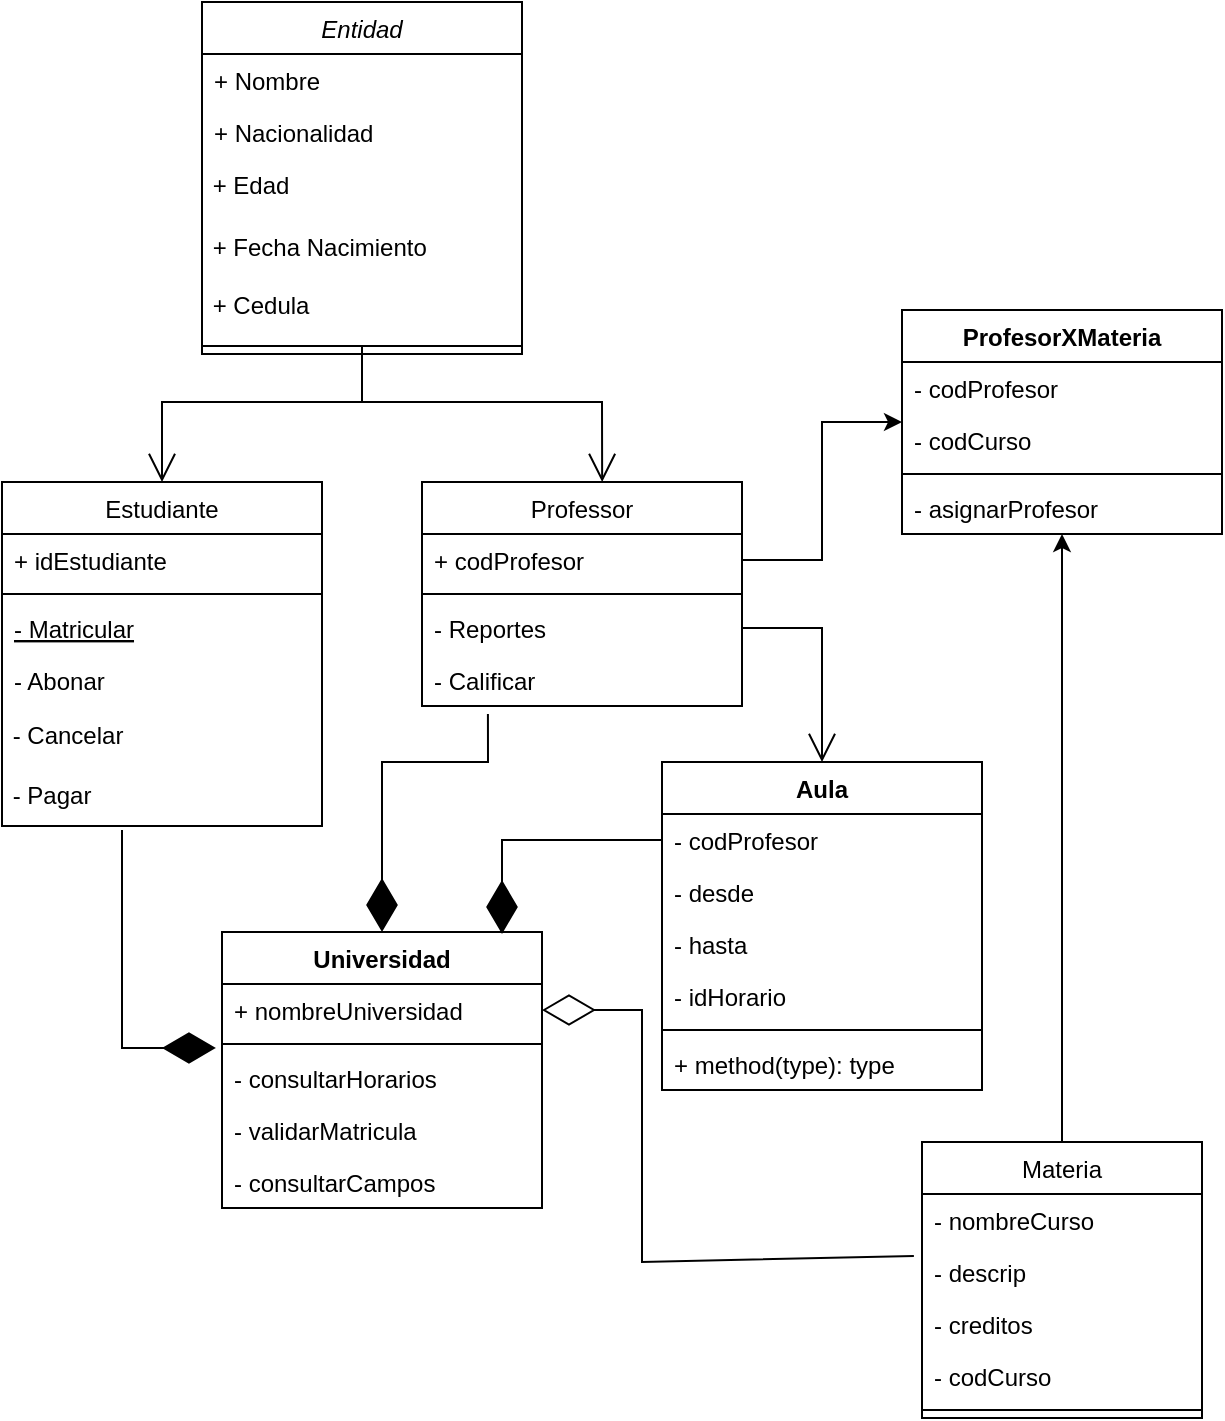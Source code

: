 <mxfile version="15.7.0" type="github">
  <diagram id="C5RBs43oDa-KdzZeNtuy" name="Page-1">
    <mxGraphModel dx="1381" dy="756" grid="1" gridSize="10" guides="1" tooltips="1" connect="1" arrows="1" fold="1" page="1" pageScale="1" pageWidth="827" pageHeight="1169" math="0" shadow="0">
      <root>
        <mxCell id="WIyWlLk6GJQsqaUBKTNV-0" />
        <mxCell id="WIyWlLk6GJQsqaUBKTNV-1" parent="WIyWlLk6GJQsqaUBKTNV-0" />
        <mxCell id="zkfFHV4jXpPFQw0GAbJ--0" value="Entidad" style="swimlane;fontStyle=2;align=center;verticalAlign=top;childLayout=stackLayout;horizontal=1;startSize=26;horizontalStack=0;resizeParent=1;resizeLast=0;collapsible=1;marginBottom=0;rounded=0;shadow=0;strokeWidth=1;" parent="WIyWlLk6GJQsqaUBKTNV-1" vertex="1">
          <mxGeometry x="220" y="120" width="160" height="176" as="geometry">
            <mxRectangle x="230" y="140" width="160" height="26" as="alternateBounds" />
          </mxGeometry>
        </mxCell>
        <mxCell id="zkfFHV4jXpPFQw0GAbJ--1" value="+ Nombre  " style="text;align=left;verticalAlign=top;spacingLeft=4;spacingRight=4;overflow=hidden;rotatable=0;points=[[0,0.5],[1,0.5]];portConstraint=eastwest;" parent="zkfFHV4jXpPFQw0GAbJ--0" vertex="1">
          <mxGeometry y="26" width="160" height="26" as="geometry" />
        </mxCell>
        <mxCell id="zkfFHV4jXpPFQw0GAbJ--3" value="+ Nacionalidad" style="text;align=left;verticalAlign=top;spacingLeft=4;spacingRight=4;overflow=hidden;rotatable=0;points=[[0,0.5],[1,0.5]];portConstraint=eastwest;rounded=0;shadow=0;html=0;" parent="zkfFHV4jXpPFQw0GAbJ--0" vertex="1">
          <mxGeometry y="52" width="160" height="26" as="geometry" />
        </mxCell>
        <mxCell id="eRwUuD7rzPjld0i8RyvI-2" value="&amp;nbsp;+ Edad" style="text;html=1;strokeColor=none;fillColor=none;align=left;verticalAlign=top;whiteSpace=wrap;rounded=0;" parent="zkfFHV4jXpPFQw0GAbJ--0" vertex="1">
          <mxGeometry y="78" width="160" height="30" as="geometry" />
        </mxCell>
        <mxCell id="eRwUuD7rzPjld0i8RyvI-3" value="&amp;nbsp;+ Fecha Nacimiento" style="text;html=1;strokeColor=none;fillColor=none;align=left;verticalAlign=middle;whiteSpace=wrap;rounded=0;" parent="zkfFHV4jXpPFQw0GAbJ--0" vertex="1">
          <mxGeometry y="108" width="160" height="30" as="geometry" />
        </mxCell>
        <mxCell id="eRwUuD7rzPjld0i8RyvI-1" value="&amp;nbsp;+ Cedula" style="text;html=1;strokeColor=none;fillColor=none;align=left;verticalAlign=top;whiteSpace=wrap;rounded=0;" parent="zkfFHV4jXpPFQw0GAbJ--0" vertex="1">
          <mxGeometry y="138" width="160" height="30" as="geometry" />
        </mxCell>
        <mxCell id="zkfFHV4jXpPFQw0GAbJ--4" value="" style="line;html=1;strokeWidth=1;align=left;verticalAlign=middle;spacingTop=-1;spacingLeft=3;spacingRight=3;rotatable=0;labelPosition=right;points=[];portConstraint=eastwest;" parent="zkfFHV4jXpPFQw0GAbJ--0" vertex="1">
          <mxGeometry y="168" width="160" height="8" as="geometry" />
        </mxCell>
        <mxCell id="zkfFHV4jXpPFQw0GAbJ--6" value="Estudiante" style="swimlane;fontStyle=0;align=center;verticalAlign=top;childLayout=stackLayout;horizontal=1;startSize=26;horizontalStack=0;resizeParent=1;resizeLast=0;collapsible=1;marginBottom=0;rounded=0;shadow=0;strokeWidth=1;" parent="WIyWlLk6GJQsqaUBKTNV-1" vertex="1">
          <mxGeometry x="120" y="360" width="160" height="172" as="geometry">
            <mxRectangle x="130" y="380" width="160" height="26" as="alternateBounds" />
          </mxGeometry>
        </mxCell>
        <mxCell id="zkfFHV4jXpPFQw0GAbJ--7" value="+ idEstudiante" style="text;align=left;verticalAlign=top;spacingLeft=4;spacingRight=4;overflow=hidden;rotatable=0;points=[[0,0.5],[1,0.5]];portConstraint=eastwest;" parent="zkfFHV4jXpPFQw0GAbJ--6" vertex="1">
          <mxGeometry y="26" width="160" height="26" as="geometry" />
        </mxCell>
        <mxCell id="zkfFHV4jXpPFQw0GAbJ--9" value="" style="line;html=1;strokeWidth=1;align=left;verticalAlign=middle;spacingTop=-1;spacingLeft=3;spacingRight=3;rotatable=0;labelPosition=right;points=[];portConstraint=eastwest;" parent="zkfFHV4jXpPFQw0GAbJ--6" vertex="1">
          <mxGeometry y="52" width="160" height="8" as="geometry" />
        </mxCell>
        <mxCell id="zkfFHV4jXpPFQw0GAbJ--10" value="- Matricular" style="text;align=left;verticalAlign=top;spacingLeft=4;spacingRight=4;overflow=hidden;rotatable=0;points=[[0,0.5],[1,0.5]];portConstraint=eastwest;fontStyle=4" parent="zkfFHV4jXpPFQw0GAbJ--6" vertex="1">
          <mxGeometry y="60" width="160" height="26" as="geometry" />
        </mxCell>
        <mxCell id="zkfFHV4jXpPFQw0GAbJ--11" value="- Abonar" style="text;align=left;verticalAlign=top;spacingLeft=4;spacingRight=4;overflow=hidden;rotatable=0;points=[[0,0.5],[1,0.5]];portConstraint=eastwest;" parent="zkfFHV4jXpPFQw0GAbJ--6" vertex="1">
          <mxGeometry y="86" width="160" height="26" as="geometry" />
        </mxCell>
        <mxCell id="G0bFc-racWkkxf9n1vur-0" value="&amp;nbsp;- Cancelar" style="text;html=1;strokeColor=none;fillColor=none;align=left;verticalAlign=middle;whiteSpace=wrap;rounded=0;" parent="zkfFHV4jXpPFQw0GAbJ--6" vertex="1">
          <mxGeometry y="112" width="160" height="30" as="geometry" />
        </mxCell>
        <mxCell id="eRwUuD7rzPjld0i8RyvI-4" value="&amp;nbsp;- Pagar" style="text;html=1;strokeColor=none;fillColor=none;align=left;verticalAlign=middle;whiteSpace=wrap;rounded=0;" parent="zkfFHV4jXpPFQw0GAbJ--6" vertex="1">
          <mxGeometry y="142" width="160" height="30" as="geometry" />
        </mxCell>
        <mxCell id="zkfFHV4jXpPFQw0GAbJ--13" value="Professor" style="swimlane;fontStyle=0;align=center;verticalAlign=top;childLayout=stackLayout;horizontal=1;startSize=26;horizontalStack=0;resizeParent=1;resizeLast=0;collapsible=1;marginBottom=0;rounded=0;shadow=0;strokeWidth=1;" parent="WIyWlLk6GJQsqaUBKTNV-1" vertex="1">
          <mxGeometry x="330" y="360" width="160" height="112" as="geometry">
            <mxRectangle x="340" y="380" width="170" height="26" as="alternateBounds" />
          </mxGeometry>
        </mxCell>
        <mxCell id="zkfFHV4jXpPFQw0GAbJ--14" value="+ codProfesor" style="text;align=left;verticalAlign=top;spacingLeft=4;spacingRight=4;overflow=hidden;rotatable=0;points=[[0,0.5],[1,0.5]];portConstraint=eastwest;" parent="zkfFHV4jXpPFQw0GAbJ--13" vertex="1">
          <mxGeometry y="26" width="160" height="26" as="geometry" />
        </mxCell>
        <mxCell id="zkfFHV4jXpPFQw0GAbJ--15" value="" style="line;html=1;strokeWidth=1;align=left;verticalAlign=middle;spacingTop=-1;spacingLeft=3;spacingRight=3;rotatable=0;labelPosition=right;points=[];portConstraint=eastwest;" parent="zkfFHV4jXpPFQw0GAbJ--13" vertex="1">
          <mxGeometry y="52" width="160" height="8" as="geometry" />
        </mxCell>
        <mxCell id="ypUurIb-0ZCo6hldZdGs-1" value="- Reportes" style="text;strokeColor=none;fillColor=none;align=left;verticalAlign=top;spacingLeft=4;spacingRight=4;overflow=hidden;rotatable=0;points=[[0,0.5],[1,0.5]];portConstraint=eastwest;" parent="zkfFHV4jXpPFQw0GAbJ--13" vertex="1">
          <mxGeometry y="60" width="160" height="26" as="geometry" />
        </mxCell>
        <mxCell id="G0bFc-racWkkxf9n1vur-22" value="- Calificar" style="text;strokeColor=none;fillColor=none;align=left;verticalAlign=top;spacingLeft=4;spacingRight=4;overflow=hidden;rotatable=0;points=[[0,0.5],[1,0.5]];portConstraint=eastwest;" parent="zkfFHV4jXpPFQw0GAbJ--13" vertex="1">
          <mxGeometry y="86" width="160" height="26" as="geometry" />
        </mxCell>
        <mxCell id="G0bFc-racWkkxf9n1vur-12" value="Universidad" style="swimlane;fontStyle=1;align=center;verticalAlign=top;childLayout=stackLayout;horizontal=1;startSize=26;horizontalStack=0;resizeParent=1;resizeParentMax=0;resizeLast=0;collapsible=1;marginBottom=0;" parent="WIyWlLk6GJQsqaUBKTNV-1" vertex="1">
          <mxGeometry x="230" y="585" width="160" height="138" as="geometry" />
        </mxCell>
        <mxCell id="G0bFc-racWkkxf9n1vur-13" value="+ nombreUniversidad" style="text;strokeColor=none;fillColor=none;align=left;verticalAlign=top;spacingLeft=4;spacingRight=4;overflow=hidden;rotatable=0;points=[[0,0.5],[1,0.5]];portConstraint=eastwest;" parent="G0bFc-racWkkxf9n1vur-12" vertex="1">
          <mxGeometry y="26" width="160" height="26" as="geometry" />
        </mxCell>
        <mxCell id="G0bFc-racWkkxf9n1vur-14" value="" style="line;strokeWidth=1;fillColor=none;align=left;verticalAlign=middle;spacingTop=-1;spacingLeft=3;spacingRight=3;rotatable=0;labelPosition=right;points=[];portConstraint=eastwest;" parent="G0bFc-racWkkxf9n1vur-12" vertex="1">
          <mxGeometry y="52" width="160" height="8" as="geometry" />
        </mxCell>
        <mxCell id="ypUurIb-0ZCo6hldZdGs-0" value="- consultarHorarios" style="text;strokeColor=none;fillColor=none;align=left;verticalAlign=top;spacingLeft=4;spacingRight=4;overflow=hidden;rotatable=0;points=[[0,0.5],[1,0.5]];portConstraint=eastwest;" parent="G0bFc-racWkkxf9n1vur-12" vertex="1">
          <mxGeometry y="60" width="160" height="26" as="geometry" />
        </mxCell>
        <mxCell id="G0bFc-racWkkxf9n1vur-15" value="- validarMatricula" style="text;strokeColor=none;fillColor=none;align=left;verticalAlign=top;spacingLeft=4;spacingRight=4;overflow=hidden;rotatable=0;points=[[0,0.5],[1,0.5]];portConstraint=eastwest;" parent="G0bFc-racWkkxf9n1vur-12" vertex="1">
          <mxGeometry y="86" width="160" height="26" as="geometry" />
        </mxCell>
        <mxCell id="aDgW9SYRbh6SG3bScVoi-3" value="- consultarCampos" style="text;strokeColor=none;fillColor=none;align=left;verticalAlign=top;spacingLeft=4;spacingRight=4;overflow=hidden;rotatable=0;points=[[0,0.5],[1,0.5]];portConstraint=eastwest;" parent="G0bFc-racWkkxf9n1vur-12" vertex="1">
          <mxGeometry y="112" width="160" height="26" as="geometry" />
        </mxCell>
        <mxCell id="G0bFc-racWkkxf9n1vur-30" value="Materia" style="swimlane;fontStyle=0;childLayout=stackLayout;horizontal=1;startSize=26;fillColor=none;horizontalStack=0;resizeParent=1;resizeParentMax=0;resizeLast=0;collapsible=1;marginBottom=0;align=center;" parent="WIyWlLk6GJQsqaUBKTNV-1" vertex="1">
          <mxGeometry x="580" y="690" width="140" height="138" as="geometry" />
        </mxCell>
        <mxCell id="G0bFc-racWkkxf9n1vur-31" value="- nombreCurso" style="text;strokeColor=none;fillColor=none;align=left;verticalAlign=top;spacingLeft=4;spacingRight=4;overflow=hidden;rotatable=0;points=[[0,0.5],[1,0.5]];portConstraint=eastwest;" parent="G0bFc-racWkkxf9n1vur-30" vertex="1">
          <mxGeometry y="26" width="140" height="26" as="geometry" />
        </mxCell>
        <mxCell id="5QERGY0u0K0PTsrdy1C7-7" value="- descrip" style="text;strokeColor=none;fillColor=none;align=left;verticalAlign=top;spacingLeft=4;spacingRight=4;overflow=hidden;rotatable=0;points=[[0,0.5],[1,0.5]];portConstraint=eastwest;" vertex="1" parent="G0bFc-racWkkxf9n1vur-30">
          <mxGeometry y="52" width="140" height="26" as="geometry" />
        </mxCell>
        <mxCell id="5QERGY0u0K0PTsrdy1C7-8" value="- creditos" style="text;strokeColor=none;fillColor=none;align=left;verticalAlign=top;spacingLeft=4;spacingRight=4;overflow=hidden;rotatable=0;points=[[0,0.5],[1,0.5]];portConstraint=eastwest;" vertex="1" parent="G0bFc-racWkkxf9n1vur-30">
          <mxGeometry y="78" width="140" height="26" as="geometry" />
        </mxCell>
        <mxCell id="G0bFc-racWkkxf9n1vur-32" value="- codCurso" style="text;strokeColor=none;fillColor=none;align=left;verticalAlign=top;spacingLeft=4;spacingRight=4;overflow=hidden;rotatable=0;points=[[0,0.5],[1,0.5]];portConstraint=eastwest;" parent="G0bFc-racWkkxf9n1vur-30" vertex="1">
          <mxGeometry y="104" width="140" height="26" as="geometry" />
        </mxCell>
        <mxCell id="aDgW9SYRbh6SG3bScVoi-2" value="" style="line;strokeWidth=1;fillColor=none;align=left;verticalAlign=middle;spacingTop=-1;spacingLeft=3;spacingRight=3;rotatable=0;labelPosition=right;points=[];portConstraint=eastwest;" parent="G0bFc-racWkkxf9n1vur-30" vertex="1">
          <mxGeometry y="130" width="140" height="8" as="geometry" />
        </mxCell>
        <mxCell id="G0bFc-racWkkxf9n1vur-34" value="" style="endArrow=diamondThin;endFill=0;endSize=24;html=1;rounded=0;exitX=-0.029;exitY=1.192;exitDx=0;exitDy=0;exitPerimeter=0;entryX=1;entryY=0.5;entryDx=0;entryDy=0;" parent="WIyWlLk6GJQsqaUBKTNV-1" source="G0bFc-racWkkxf9n1vur-31" target="G0bFc-racWkkxf9n1vur-13" edge="1">
          <mxGeometry width="160" relative="1" as="geometry">
            <mxPoint x="480" y="580" as="sourcePoint" />
            <mxPoint x="640" y="580" as="targetPoint" />
            <Array as="points">
              <mxPoint x="440" y="750" />
              <mxPoint x="440" y="624" />
            </Array>
          </mxGeometry>
        </mxCell>
        <mxCell id="aDgW9SYRbh6SG3bScVoi-0" value="" style="endArrow=classic;html=1;rounded=0;exitX=0.5;exitY=0;exitDx=0;exitDy=0;" parent="WIyWlLk6GJQsqaUBKTNV-1" source="G0bFc-racWkkxf9n1vur-30" target="5QERGY0u0K0PTsrdy1C7-3" edge="1">
          <mxGeometry width="50" height="50" relative="1" as="geometry">
            <mxPoint x="640" y="399" as="sourcePoint" />
            <mxPoint x="440" y="370" as="targetPoint" />
            <Array as="points">
              <mxPoint x="650" y="399" />
            </Array>
          </mxGeometry>
        </mxCell>
        <mxCell id="aDgW9SYRbh6SG3bScVoi-5" value="" style="endArrow=open;endFill=1;endSize=12;html=1;rounded=0;entryX=0.5;entryY=0;entryDx=0;entryDy=0;" parent="WIyWlLk6GJQsqaUBKTNV-1" target="zkfFHV4jXpPFQw0GAbJ--6" edge="1">
          <mxGeometry width="160" relative="1" as="geometry">
            <mxPoint x="300" y="292" as="sourcePoint" />
            <mxPoint x="200" y="340" as="targetPoint" />
            <Array as="points">
              <mxPoint x="300" y="320" />
              <mxPoint x="200" y="320" />
            </Array>
          </mxGeometry>
        </mxCell>
        <mxCell id="aDgW9SYRbh6SG3bScVoi-6" value="" style="endArrow=open;endFill=1;endSize=12;html=1;rounded=0;entryX=0.563;entryY=0;entryDx=0;entryDy=0;entryPerimeter=0;" parent="WIyWlLk6GJQsqaUBKTNV-1" target="zkfFHV4jXpPFQw0GAbJ--13" edge="1">
          <mxGeometry width="160" relative="1" as="geometry">
            <mxPoint x="300" y="320" as="sourcePoint" />
            <mxPoint x="460" y="320" as="targetPoint" />
            <Array as="points">
              <mxPoint x="420" y="320" />
            </Array>
          </mxGeometry>
        </mxCell>
        <mxCell id="aDgW9SYRbh6SG3bScVoi-8" value="" style="endArrow=diamondThin;endFill=1;endSize=24;html=1;rounded=0;exitX=0.375;exitY=1.067;exitDx=0;exitDy=0;entryX=-0.019;entryY=-0.077;entryDx=0;entryDy=0;entryPerimeter=0;exitPerimeter=0;" parent="WIyWlLk6GJQsqaUBKTNV-1" source="eRwUuD7rzPjld0i8RyvI-4" target="ypUurIb-0ZCo6hldZdGs-0" edge="1">
          <mxGeometry width="160" relative="1" as="geometry">
            <mxPoint x="330" y="390" as="sourcePoint" />
            <mxPoint x="290" y="610" as="targetPoint" />
            <Array as="points">
              <mxPoint x="180" y="643" />
            </Array>
          </mxGeometry>
        </mxCell>
        <mxCell id="5QERGY0u0K0PTsrdy1C7-0" value="ProfesorXMateria" style="swimlane;fontStyle=1;align=center;verticalAlign=top;childLayout=stackLayout;horizontal=1;startSize=26;horizontalStack=0;resizeParent=1;resizeParentMax=0;resizeLast=0;collapsible=1;marginBottom=0;" vertex="1" parent="WIyWlLk6GJQsqaUBKTNV-1">
          <mxGeometry x="570" y="274" width="160" height="112" as="geometry" />
        </mxCell>
        <mxCell id="5QERGY0u0K0PTsrdy1C7-4" value="- codProfesor" style="text;strokeColor=none;fillColor=none;align=left;verticalAlign=top;spacingLeft=4;spacingRight=4;overflow=hidden;rotatable=0;points=[[0,0.5],[1,0.5]];portConstraint=eastwest;" vertex="1" parent="5QERGY0u0K0PTsrdy1C7-0">
          <mxGeometry y="26" width="160" height="26" as="geometry" />
        </mxCell>
        <mxCell id="5QERGY0u0K0PTsrdy1C7-1" value="- codCurso" style="text;strokeColor=none;fillColor=none;align=left;verticalAlign=top;spacingLeft=4;spacingRight=4;overflow=hidden;rotatable=0;points=[[0,0.5],[1,0.5]];portConstraint=eastwest;" vertex="1" parent="5QERGY0u0K0PTsrdy1C7-0">
          <mxGeometry y="52" width="160" height="26" as="geometry" />
        </mxCell>
        <mxCell id="5QERGY0u0K0PTsrdy1C7-2" value="" style="line;strokeWidth=1;fillColor=none;align=left;verticalAlign=middle;spacingTop=-1;spacingLeft=3;spacingRight=3;rotatable=0;labelPosition=right;points=[];portConstraint=eastwest;" vertex="1" parent="5QERGY0u0K0PTsrdy1C7-0">
          <mxGeometry y="78" width="160" height="8" as="geometry" />
        </mxCell>
        <mxCell id="5QERGY0u0K0PTsrdy1C7-3" value="- asignarProfesor" style="text;strokeColor=none;fillColor=none;align=left;verticalAlign=top;spacingLeft=4;spacingRight=4;overflow=hidden;rotatable=0;points=[[0,0.5],[1,0.5]];portConstraint=eastwest;" vertex="1" parent="5QERGY0u0K0PTsrdy1C7-0">
          <mxGeometry y="86" width="160" height="26" as="geometry" />
        </mxCell>
        <mxCell id="5QERGY0u0K0PTsrdy1C7-6" style="edgeStyle=orthogonalEdgeStyle;rounded=0;orthogonalLoop=1;jettySize=auto;html=1;exitX=1;exitY=0.5;exitDx=0;exitDy=0;entryX=0;entryY=0.154;entryDx=0;entryDy=0;entryPerimeter=0;" edge="1" parent="WIyWlLk6GJQsqaUBKTNV-1" source="zkfFHV4jXpPFQw0GAbJ--14" target="5QERGY0u0K0PTsrdy1C7-1">
          <mxGeometry relative="1" as="geometry" />
        </mxCell>
        <mxCell id="5QERGY0u0K0PTsrdy1C7-9" value="Aula" style="swimlane;fontStyle=1;align=center;verticalAlign=top;childLayout=stackLayout;horizontal=1;startSize=26;horizontalStack=0;resizeParent=1;resizeParentMax=0;resizeLast=0;collapsible=1;marginBottom=0;" vertex="1" parent="WIyWlLk6GJQsqaUBKTNV-1">
          <mxGeometry x="450" y="500" width="160" height="164" as="geometry" />
        </mxCell>
        <mxCell id="5QERGY0u0K0PTsrdy1C7-13" value="- codProfesor" style="text;strokeColor=none;fillColor=none;align=left;verticalAlign=top;spacingLeft=4;spacingRight=4;overflow=hidden;rotatable=0;points=[[0,0.5],[1,0.5]];portConstraint=eastwest;" vertex="1" parent="5QERGY0u0K0PTsrdy1C7-9">
          <mxGeometry y="26" width="160" height="26" as="geometry" />
        </mxCell>
        <mxCell id="5QERGY0u0K0PTsrdy1C7-17" value="- desde" style="text;strokeColor=none;fillColor=none;align=left;verticalAlign=top;spacingLeft=4;spacingRight=4;overflow=hidden;rotatable=0;points=[[0,0.5],[1,0.5]];portConstraint=eastwest;" vertex="1" parent="5QERGY0u0K0PTsrdy1C7-9">
          <mxGeometry y="52" width="160" height="26" as="geometry" />
        </mxCell>
        <mxCell id="5QERGY0u0K0PTsrdy1C7-18" value="- hasta" style="text;strokeColor=none;fillColor=none;align=left;verticalAlign=top;spacingLeft=4;spacingRight=4;overflow=hidden;rotatable=0;points=[[0,0.5],[1,0.5]];portConstraint=eastwest;" vertex="1" parent="5QERGY0u0K0PTsrdy1C7-9">
          <mxGeometry y="78" width="160" height="26" as="geometry" />
        </mxCell>
        <mxCell id="5QERGY0u0K0PTsrdy1C7-10" value="- idHorario" style="text;strokeColor=none;fillColor=none;align=left;verticalAlign=top;spacingLeft=4;spacingRight=4;overflow=hidden;rotatable=0;points=[[0,0.5],[1,0.5]];portConstraint=eastwest;" vertex="1" parent="5QERGY0u0K0PTsrdy1C7-9">
          <mxGeometry y="104" width="160" height="26" as="geometry" />
        </mxCell>
        <mxCell id="5QERGY0u0K0PTsrdy1C7-11" value="" style="line;strokeWidth=1;fillColor=none;align=left;verticalAlign=middle;spacingTop=-1;spacingLeft=3;spacingRight=3;rotatable=0;labelPosition=right;points=[];portConstraint=eastwest;" vertex="1" parent="5QERGY0u0K0PTsrdy1C7-9">
          <mxGeometry y="130" width="160" height="8" as="geometry" />
        </mxCell>
        <mxCell id="5QERGY0u0K0PTsrdy1C7-12" value="+ method(type): type" style="text;strokeColor=none;fillColor=none;align=left;verticalAlign=top;spacingLeft=4;spacingRight=4;overflow=hidden;rotatable=0;points=[[0,0.5],[1,0.5]];portConstraint=eastwest;" vertex="1" parent="5QERGY0u0K0PTsrdy1C7-9">
          <mxGeometry y="138" width="160" height="26" as="geometry" />
        </mxCell>
        <mxCell id="5QERGY0u0K0PTsrdy1C7-14" value="" style="endArrow=diamondThin;endFill=1;endSize=24;html=1;rounded=0;exitX=0.206;exitY=1.154;exitDx=0;exitDy=0;exitPerimeter=0;entryX=0.5;entryY=0;entryDx=0;entryDy=0;" edge="1" parent="WIyWlLk6GJQsqaUBKTNV-1" source="G0bFc-racWkkxf9n1vur-22" target="G0bFc-racWkkxf9n1vur-12">
          <mxGeometry width="160" relative="1" as="geometry">
            <mxPoint x="330" y="490" as="sourcePoint" />
            <mxPoint x="490" y="490" as="targetPoint" />
            <Array as="points">
              <mxPoint x="363" y="500" />
              <mxPoint x="310" y="500" />
            </Array>
          </mxGeometry>
        </mxCell>
        <mxCell id="5QERGY0u0K0PTsrdy1C7-15" value="" style="endArrow=open;endFill=1;endSize=12;html=1;rounded=0;exitX=1;exitY=0.5;exitDx=0;exitDy=0;entryX=0.5;entryY=0;entryDx=0;entryDy=0;" edge="1" parent="WIyWlLk6GJQsqaUBKTNV-1" source="ypUurIb-0ZCo6hldZdGs-1" target="5QERGY0u0K0PTsrdy1C7-9">
          <mxGeometry width="160" relative="1" as="geometry">
            <mxPoint x="330" y="490" as="sourcePoint" />
            <mxPoint x="490" y="490" as="targetPoint" />
            <Array as="points">
              <mxPoint x="530" y="433" />
            </Array>
          </mxGeometry>
        </mxCell>
        <mxCell id="5QERGY0u0K0PTsrdy1C7-16" value="" style="endArrow=diamondThin;endFill=1;endSize=24;html=1;rounded=0;entryX=0.875;entryY=0.007;entryDx=0;entryDy=0;entryPerimeter=0;exitX=0;exitY=0.5;exitDx=0;exitDy=0;" edge="1" parent="WIyWlLk6GJQsqaUBKTNV-1" source="5QERGY0u0K0PTsrdy1C7-13" target="G0bFc-racWkkxf9n1vur-12">
          <mxGeometry width="160" relative="1" as="geometry">
            <mxPoint x="330" y="490" as="sourcePoint" />
            <mxPoint x="490" y="490" as="targetPoint" />
            <Array as="points">
              <mxPoint x="370" y="539" />
            </Array>
          </mxGeometry>
        </mxCell>
      </root>
    </mxGraphModel>
  </diagram>
</mxfile>
